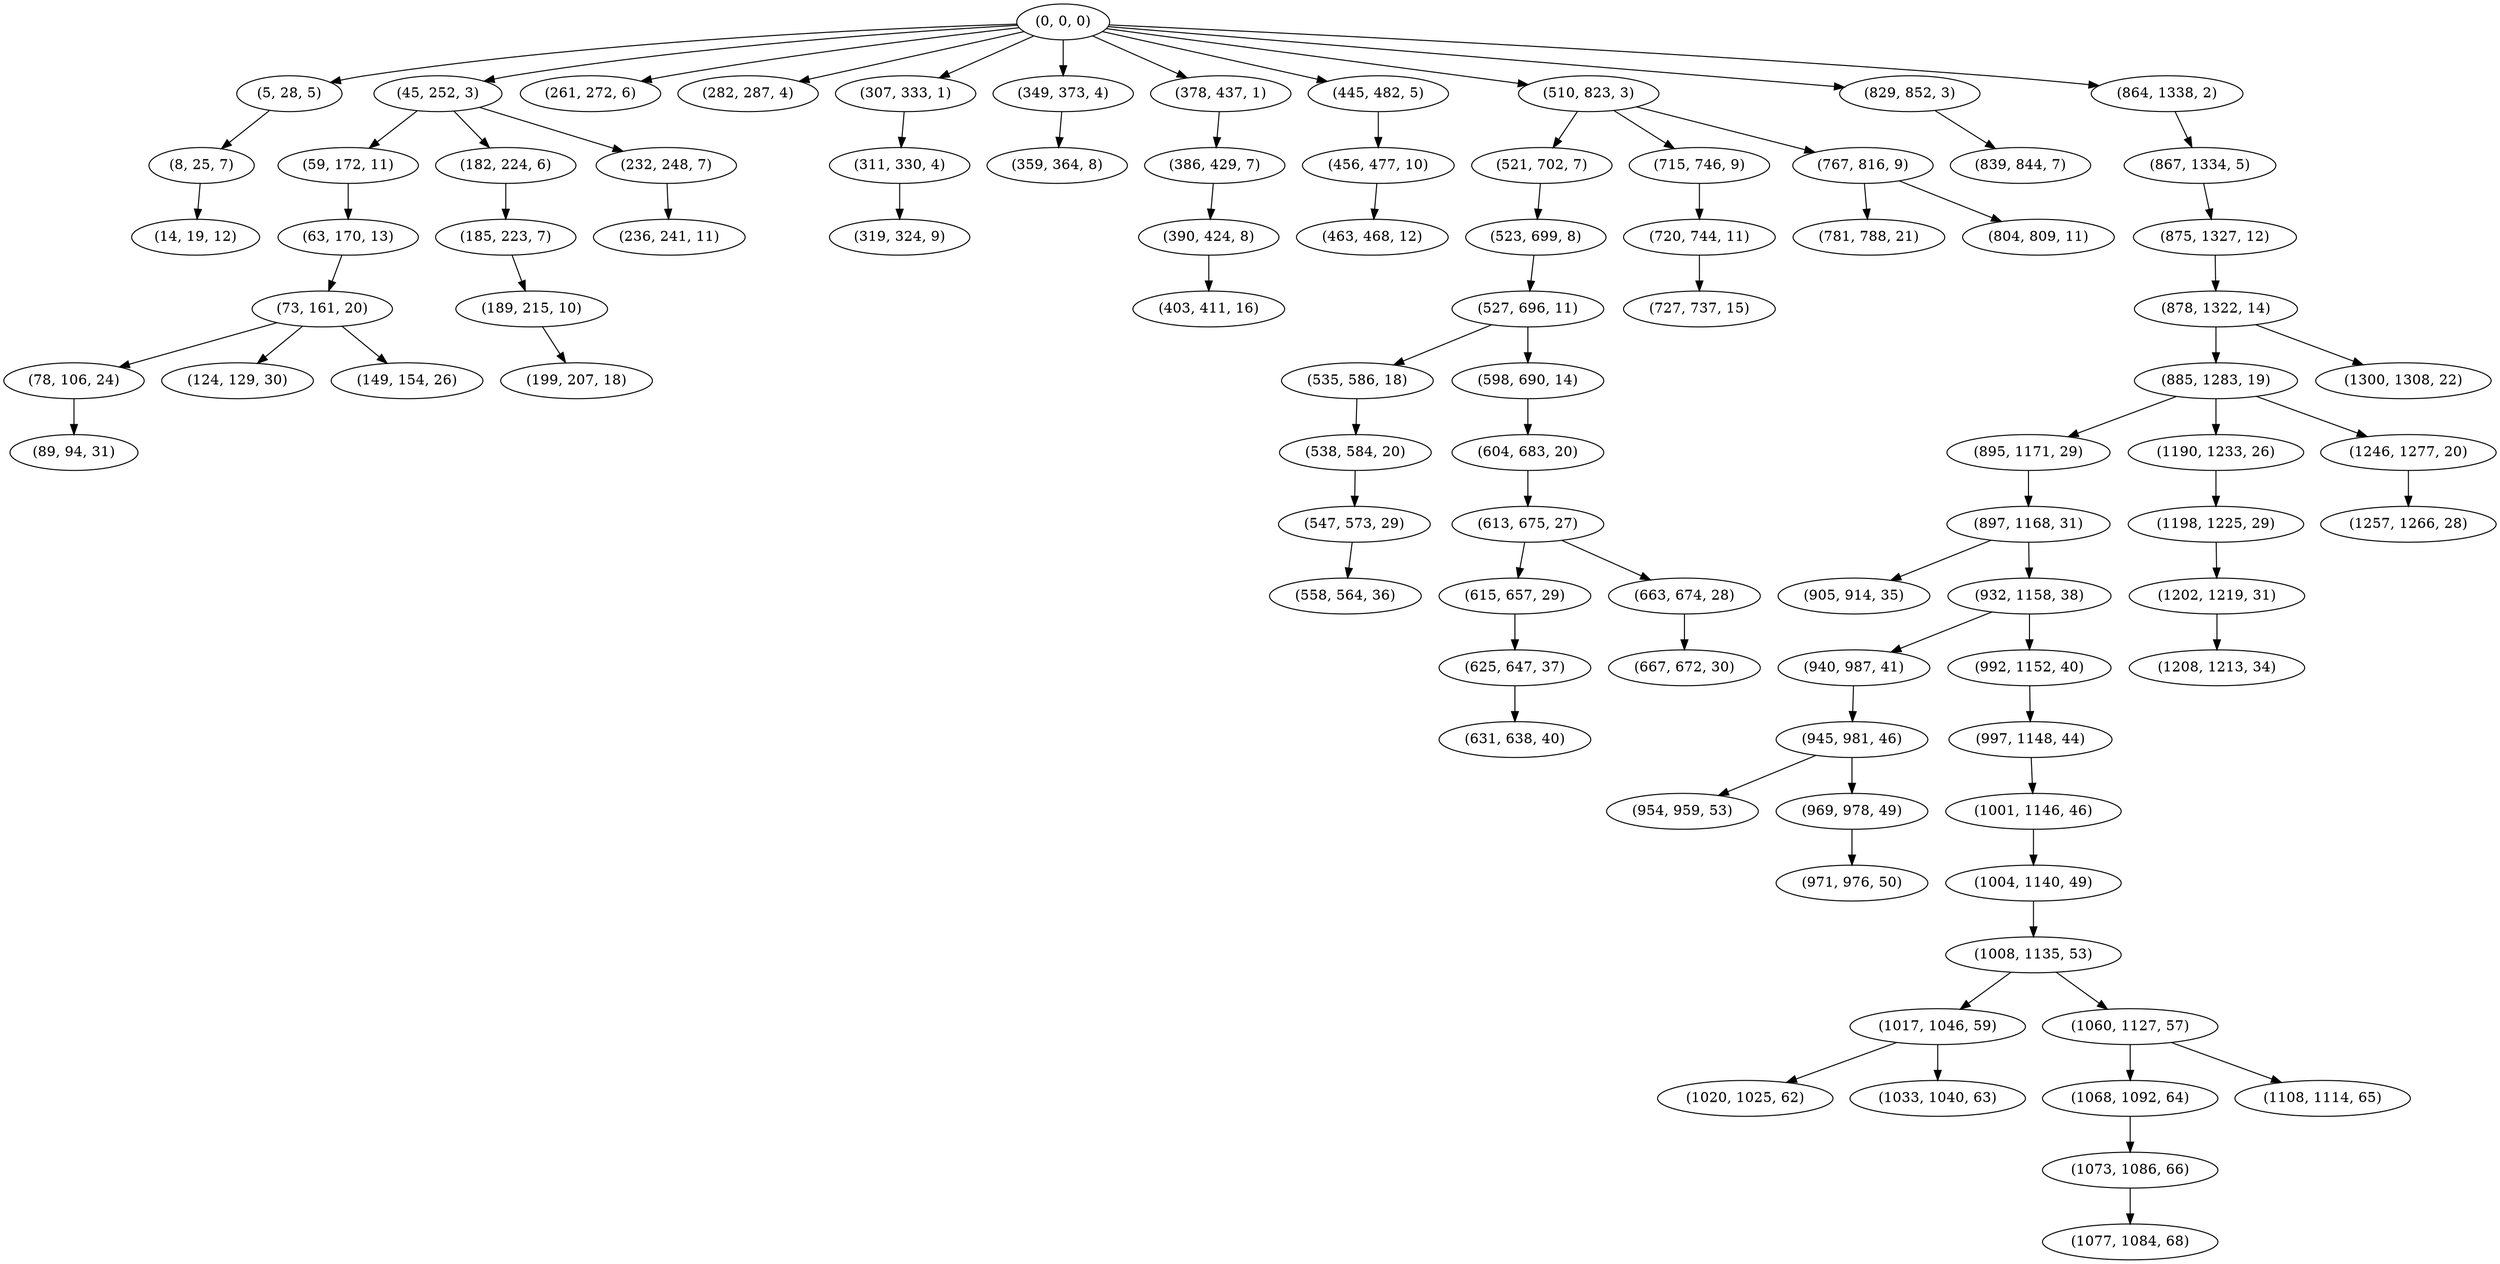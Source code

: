 digraph tree {
    "(0, 0, 0)";
    "(5, 28, 5)";
    "(8, 25, 7)";
    "(14, 19, 12)";
    "(45, 252, 3)";
    "(59, 172, 11)";
    "(63, 170, 13)";
    "(73, 161, 20)";
    "(78, 106, 24)";
    "(89, 94, 31)";
    "(124, 129, 30)";
    "(149, 154, 26)";
    "(182, 224, 6)";
    "(185, 223, 7)";
    "(189, 215, 10)";
    "(199, 207, 18)";
    "(232, 248, 7)";
    "(236, 241, 11)";
    "(261, 272, 6)";
    "(282, 287, 4)";
    "(307, 333, 1)";
    "(311, 330, 4)";
    "(319, 324, 9)";
    "(349, 373, 4)";
    "(359, 364, 8)";
    "(378, 437, 1)";
    "(386, 429, 7)";
    "(390, 424, 8)";
    "(403, 411, 16)";
    "(445, 482, 5)";
    "(456, 477, 10)";
    "(463, 468, 12)";
    "(510, 823, 3)";
    "(521, 702, 7)";
    "(523, 699, 8)";
    "(527, 696, 11)";
    "(535, 586, 18)";
    "(538, 584, 20)";
    "(547, 573, 29)";
    "(558, 564, 36)";
    "(598, 690, 14)";
    "(604, 683, 20)";
    "(613, 675, 27)";
    "(615, 657, 29)";
    "(625, 647, 37)";
    "(631, 638, 40)";
    "(663, 674, 28)";
    "(667, 672, 30)";
    "(715, 746, 9)";
    "(720, 744, 11)";
    "(727, 737, 15)";
    "(767, 816, 9)";
    "(781, 788, 21)";
    "(804, 809, 11)";
    "(829, 852, 3)";
    "(839, 844, 7)";
    "(864, 1338, 2)";
    "(867, 1334, 5)";
    "(875, 1327, 12)";
    "(878, 1322, 14)";
    "(885, 1283, 19)";
    "(895, 1171, 29)";
    "(897, 1168, 31)";
    "(905, 914, 35)";
    "(932, 1158, 38)";
    "(940, 987, 41)";
    "(945, 981, 46)";
    "(954, 959, 53)";
    "(969, 978, 49)";
    "(971, 976, 50)";
    "(992, 1152, 40)";
    "(997, 1148, 44)";
    "(1001, 1146, 46)";
    "(1004, 1140, 49)";
    "(1008, 1135, 53)";
    "(1017, 1046, 59)";
    "(1020, 1025, 62)";
    "(1033, 1040, 63)";
    "(1060, 1127, 57)";
    "(1068, 1092, 64)";
    "(1073, 1086, 66)";
    "(1077, 1084, 68)";
    "(1108, 1114, 65)";
    "(1190, 1233, 26)";
    "(1198, 1225, 29)";
    "(1202, 1219, 31)";
    "(1208, 1213, 34)";
    "(1246, 1277, 20)";
    "(1257, 1266, 28)";
    "(1300, 1308, 22)";
    "(0, 0, 0)" -> "(5, 28, 5)";
    "(0, 0, 0)" -> "(45, 252, 3)";
    "(0, 0, 0)" -> "(261, 272, 6)";
    "(0, 0, 0)" -> "(282, 287, 4)";
    "(0, 0, 0)" -> "(307, 333, 1)";
    "(0, 0, 0)" -> "(349, 373, 4)";
    "(0, 0, 0)" -> "(378, 437, 1)";
    "(0, 0, 0)" -> "(445, 482, 5)";
    "(0, 0, 0)" -> "(510, 823, 3)";
    "(0, 0, 0)" -> "(829, 852, 3)";
    "(0, 0, 0)" -> "(864, 1338, 2)";
    "(5, 28, 5)" -> "(8, 25, 7)";
    "(8, 25, 7)" -> "(14, 19, 12)";
    "(45, 252, 3)" -> "(59, 172, 11)";
    "(45, 252, 3)" -> "(182, 224, 6)";
    "(45, 252, 3)" -> "(232, 248, 7)";
    "(59, 172, 11)" -> "(63, 170, 13)";
    "(63, 170, 13)" -> "(73, 161, 20)";
    "(73, 161, 20)" -> "(78, 106, 24)";
    "(73, 161, 20)" -> "(124, 129, 30)";
    "(73, 161, 20)" -> "(149, 154, 26)";
    "(78, 106, 24)" -> "(89, 94, 31)";
    "(182, 224, 6)" -> "(185, 223, 7)";
    "(185, 223, 7)" -> "(189, 215, 10)";
    "(189, 215, 10)" -> "(199, 207, 18)";
    "(232, 248, 7)" -> "(236, 241, 11)";
    "(307, 333, 1)" -> "(311, 330, 4)";
    "(311, 330, 4)" -> "(319, 324, 9)";
    "(349, 373, 4)" -> "(359, 364, 8)";
    "(378, 437, 1)" -> "(386, 429, 7)";
    "(386, 429, 7)" -> "(390, 424, 8)";
    "(390, 424, 8)" -> "(403, 411, 16)";
    "(445, 482, 5)" -> "(456, 477, 10)";
    "(456, 477, 10)" -> "(463, 468, 12)";
    "(510, 823, 3)" -> "(521, 702, 7)";
    "(510, 823, 3)" -> "(715, 746, 9)";
    "(510, 823, 3)" -> "(767, 816, 9)";
    "(521, 702, 7)" -> "(523, 699, 8)";
    "(523, 699, 8)" -> "(527, 696, 11)";
    "(527, 696, 11)" -> "(535, 586, 18)";
    "(527, 696, 11)" -> "(598, 690, 14)";
    "(535, 586, 18)" -> "(538, 584, 20)";
    "(538, 584, 20)" -> "(547, 573, 29)";
    "(547, 573, 29)" -> "(558, 564, 36)";
    "(598, 690, 14)" -> "(604, 683, 20)";
    "(604, 683, 20)" -> "(613, 675, 27)";
    "(613, 675, 27)" -> "(615, 657, 29)";
    "(613, 675, 27)" -> "(663, 674, 28)";
    "(615, 657, 29)" -> "(625, 647, 37)";
    "(625, 647, 37)" -> "(631, 638, 40)";
    "(663, 674, 28)" -> "(667, 672, 30)";
    "(715, 746, 9)" -> "(720, 744, 11)";
    "(720, 744, 11)" -> "(727, 737, 15)";
    "(767, 816, 9)" -> "(781, 788, 21)";
    "(767, 816, 9)" -> "(804, 809, 11)";
    "(829, 852, 3)" -> "(839, 844, 7)";
    "(864, 1338, 2)" -> "(867, 1334, 5)";
    "(867, 1334, 5)" -> "(875, 1327, 12)";
    "(875, 1327, 12)" -> "(878, 1322, 14)";
    "(878, 1322, 14)" -> "(885, 1283, 19)";
    "(878, 1322, 14)" -> "(1300, 1308, 22)";
    "(885, 1283, 19)" -> "(895, 1171, 29)";
    "(885, 1283, 19)" -> "(1190, 1233, 26)";
    "(885, 1283, 19)" -> "(1246, 1277, 20)";
    "(895, 1171, 29)" -> "(897, 1168, 31)";
    "(897, 1168, 31)" -> "(905, 914, 35)";
    "(897, 1168, 31)" -> "(932, 1158, 38)";
    "(932, 1158, 38)" -> "(940, 987, 41)";
    "(932, 1158, 38)" -> "(992, 1152, 40)";
    "(940, 987, 41)" -> "(945, 981, 46)";
    "(945, 981, 46)" -> "(954, 959, 53)";
    "(945, 981, 46)" -> "(969, 978, 49)";
    "(969, 978, 49)" -> "(971, 976, 50)";
    "(992, 1152, 40)" -> "(997, 1148, 44)";
    "(997, 1148, 44)" -> "(1001, 1146, 46)";
    "(1001, 1146, 46)" -> "(1004, 1140, 49)";
    "(1004, 1140, 49)" -> "(1008, 1135, 53)";
    "(1008, 1135, 53)" -> "(1017, 1046, 59)";
    "(1008, 1135, 53)" -> "(1060, 1127, 57)";
    "(1017, 1046, 59)" -> "(1020, 1025, 62)";
    "(1017, 1046, 59)" -> "(1033, 1040, 63)";
    "(1060, 1127, 57)" -> "(1068, 1092, 64)";
    "(1060, 1127, 57)" -> "(1108, 1114, 65)";
    "(1068, 1092, 64)" -> "(1073, 1086, 66)";
    "(1073, 1086, 66)" -> "(1077, 1084, 68)";
    "(1190, 1233, 26)" -> "(1198, 1225, 29)";
    "(1198, 1225, 29)" -> "(1202, 1219, 31)";
    "(1202, 1219, 31)" -> "(1208, 1213, 34)";
    "(1246, 1277, 20)" -> "(1257, 1266, 28)";
}
